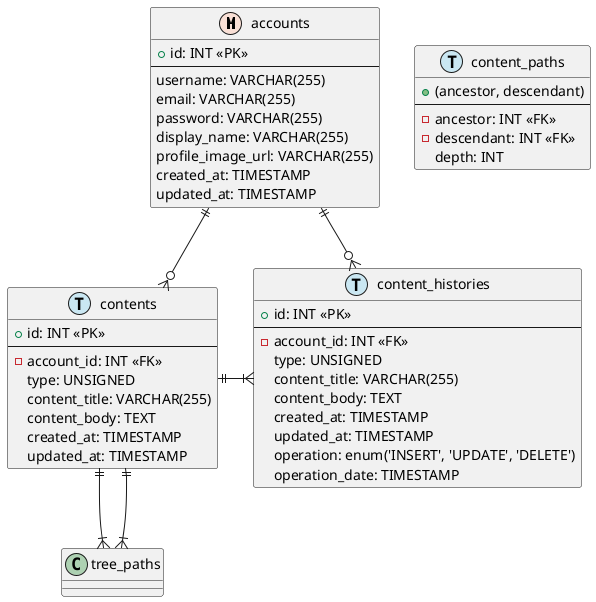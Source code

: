 @startuml

!define MASTER F9DFD5
!define TRANSACTION CAE7F2

entity accounts as "accounts" <<M,MASTER>> {
    + id: INT <<PK>>
    --
    username: VARCHAR(255)
    email: VARCHAR(255)
    password: VARCHAR(255)
    display_name: VARCHAR(255)
    profile_image_url: VARCHAR(255)
    created_at: TIMESTAMP
    updated_at: TIMESTAMP
}

entity contents as "contents" <<T,TRANSACTION>> {
    + id: INT <<PK>>
    --
    - account_id: INT <<FK>>
    type: UNSIGNED
    content_title: VARCHAR(255)
    content_body: TEXT
    created_at: TIMESTAMP
    updated_at: TIMESTAMP
}

entity content_histories as "content_histories" <<T,TRANSACTION>> {
    + id: INT <<PK>>
    --
    - account_id: INT <<FK>>
    type: UNSIGNED
    content_title: VARCHAR(255)
    content_body: TEXT
    created_at: TIMESTAMP
    updated_at: TIMESTAMP
    operation: enum('INSERT', 'UPDATE', 'DELETE')
    operation_date: TIMESTAMP
}

entity content_paths as "content_paths" <<T,TRANSACTION>> {
    + (ancestor, descendant)
    --
    - ancestor: INT <<FK>>
    - descendant: INT <<FK>>
    depth: INT
}

accounts ||--o{ contents
accounts ||--o{ content_histories
contents ||-right-|{ content_histories
contents ||--|{ tree_paths
contents ||--|{ tree_paths

@enduml
